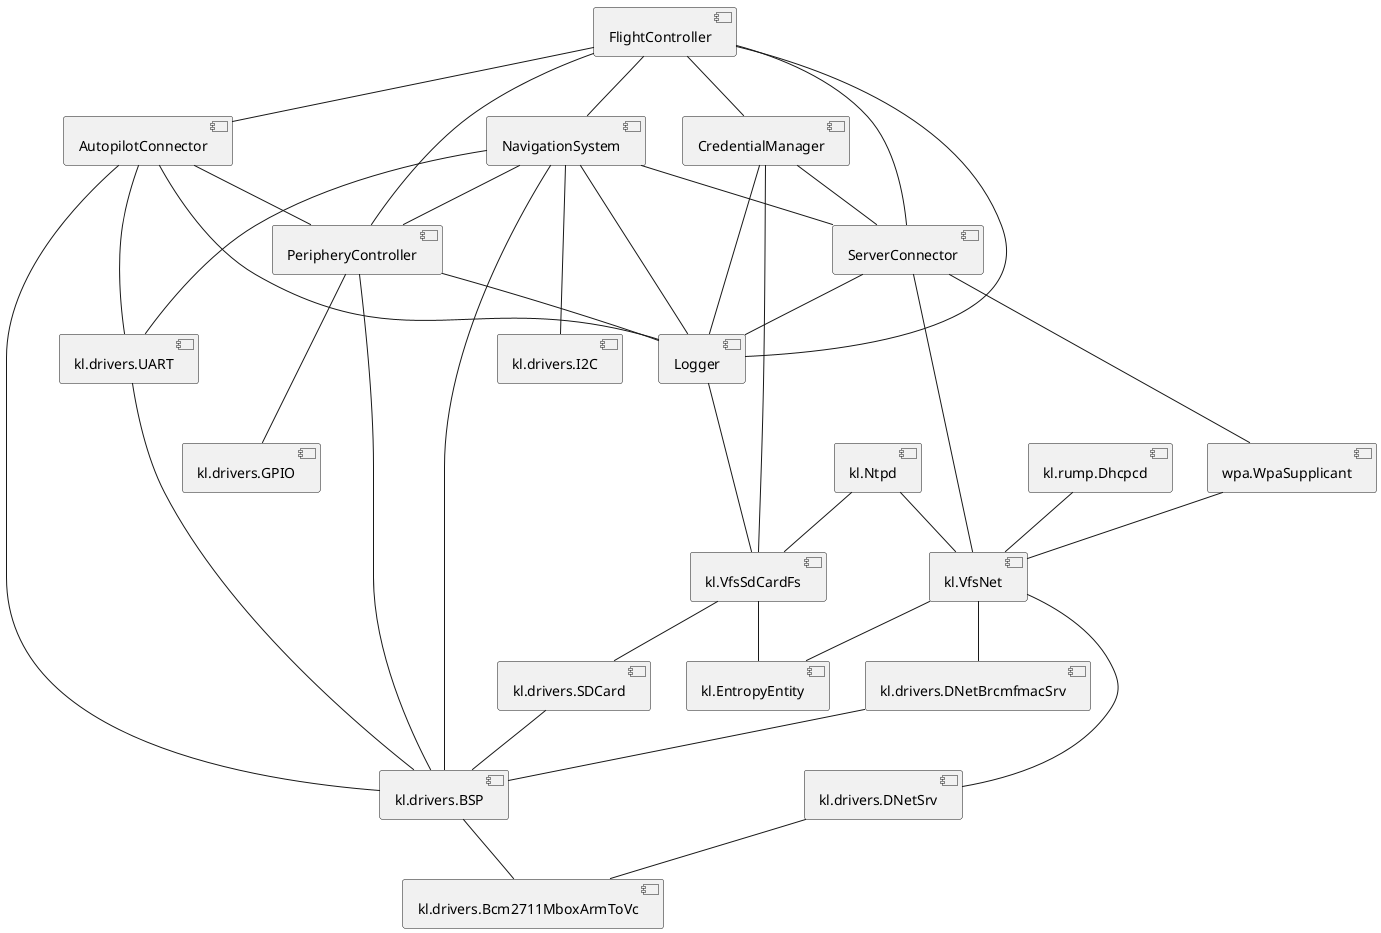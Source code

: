 @startuml
package "Системные программы" {
[kl.drivers.Bcm2711MboxArmToVc]
[kl.drivers.BSP]
[kl.drivers.DNetBrcmfmacSrv]
[kl.drivers.DNetSrv]
[kl.drivers.GPIO]
[kl.drivers.I2C]
[kl.drivers.SDCard]
[kl.drivers.UART]
[kl.EntropyEntity]
[kl.Ntpd]
[kl.rump.Dhcpcd]
[kl.VfsNet]
[kl.VfsSdCardFs]
[wpa.WpaSupplicant]
}

package "Приложения" {
[AutopilotConnector]
[CredentialManager]
[FlightController]
[NavigationSystem]
[PeripheryController]
[ServerConnector]
[Logger]
}
note as AC
 Связь с полётным
 контроллером
end note

[AutopilotConnector] .. AC

note as CM
 Контроль аутентичности
 полётного задания
end note

[CredentialManager] .. CM

note as FC
  Контроль
  выполнения
  полётного задания
  (основной для соревнований)
end note

[FlightController] .. FC

note as NS
 Контроль положения
end note

[NavigationSystem] .. NS

note as PC
 Контроль приводов
end note

[PeripheryController] .. PC

note as SC
 Связь с ОрВД
end note

[ServerConnector] .. SC

@startuml
[AutopilotConnector] -- [PeripheryController]
[AutopilotConnector] -- [Logger]
[AutopilotConnector] --- [kl.drivers.BSP]
[AutopilotConnector] --- [kl.drivers.UART]
[CredentialManager] --- [kl.VfsSdCardFs]
[CredentialManager] -- [ServerConnector]
[CredentialManager] -- [Logger]
[FlightController] -- [AutopilotConnector]
[FlightController] -- [CredentialManager]
[FlightController] -- [NavigationSystem]
[FlightController] -- [PeripheryController]
[FlightController] -- [ServerConnector]
[FlightController] -- [Logger]
[NavigationSystem] -- [PeripheryController]
[NavigationSystem] -- [ServerConnector]
[NavigationSystem] -- [Logger]
[NavigationSystem] --- [kl.drivers.BSP]
[NavigationSystem] --- [kl.drivers.UART]
[NavigationSystem] --- [kl.drivers.I2C]
[PeripheryController] -- [Logger]
[PeripheryController] --- [kl.drivers.BSP]
[PeripheryController] --- [kl.drivers.GPIO]
[ServerConnector] --- [kl.VfsNet]
[ServerConnector] -- [Logger]
[ServerConnector] --- [wpa.WpaSupplicant]
[Logger] --- [kl.VfsSdCardFs]
[kl.Ntpd] -- [kl.VfsNet]
[kl.Ntpd] -- [kl.VfsSdCardFs]
[kl.drivers.BSP] -- [kl.drivers.Bcm2711MboxArmToVc]
[kl.drivers.UART] -- [kl.drivers.BSP]
[wpa.WpaSupplicant] -- [kl.VfsNet]
[kl.VfsSdCardFs] -- [kl.drivers.SDCard]
[kl.VfsSdCardFs] -- [kl.EntropyEntity]
[kl.VfsNet] -- [kl.EntropyEntity]
[kl.VfsNet] -- [kl.drivers.DNetBrcmfmacSrv]
[kl.VfsNet] -- [kl.drivers.DNetSrv]
[kl.rump.Dhcpcd] -- [kl.VfsNet]
[kl.drivers.Bcm2711MboxArmToVc]
[kl.drivers.SDCard] -- [kl.drivers.BSP]
[kl.drivers.DNetBrcmfmacSrv]
[kl.drivers.DNetBrcmfmacSrv] -- [kl.drivers.BSP]
[kl.drivers.DNetSrv] -- [kl.drivers.Bcm2711MboxArmToVc]

@enduml
